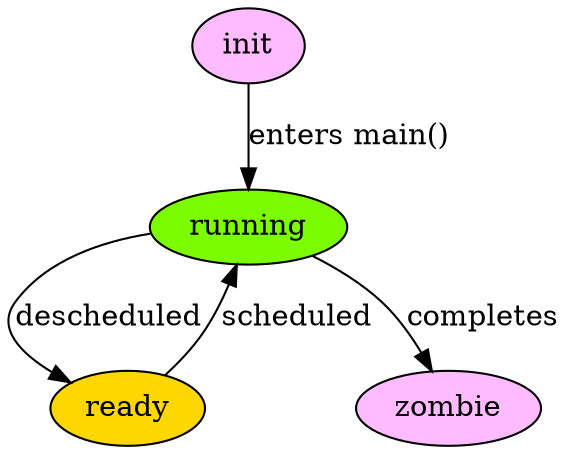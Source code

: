 digraph G {

	running [fillcolor=lawngreen, style="filled"];
	ready [fillcolor=gold, style="filled"];
	init, zombie [fillcolor=plum1, style="filled"];

    running -> ready [label="descheduled"];
    ready -> running [label="scheduled"];
    init -> running [label="enters main()"];
    running -> zombie [label="completes"];
}
